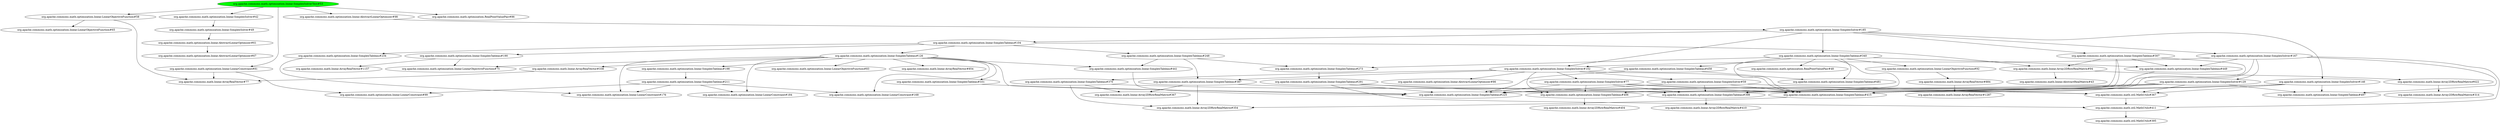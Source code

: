 digraph "cg/org.apache.commons.math.optimization.linear.SimplexSolverTest#53"
{
	"org.apache.commons.math.optimization.linear.SimplexSolverTest#53" [style=filled,fillcolor=green];
	"org.apache.commons.math.optimization.linear.SimplexSolverTest#53" -> "org.apache.commons.math.optimization.linear.LinearObjectiveFunction#58";
	"org.apache.commons.math.optimization.linear.LinearObjectiveFunction#58" -> "org.apache.commons.math.linear.ArrayRealVector#77";
	"org.apache.commons.math.optimization.linear.LinearObjectiveFunction#58" -> "org.apache.commons.math.optimization.linear.LinearObjectiveFunction#65";
	"org.apache.commons.math.optimization.linear.SimplexSolverTest#53" -> "org.apache.commons.math.optimization.linear.LinearConstraint#81";
	"org.apache.commons.math.optimization.linear.LinearConstraint#81" -> "org.apache.commons.math.linear.ArrayRealVector#77";
	"org.apache.commons.math.optimization.linear.LinearConstraint#81" -> "org.apache.commons.math.optimization.linear.LinearConstraint#99";
	"org.apache.commons.math.optimization.linear.SimplexSolverTest#53" -> "org.apache.commons.math.optimization.linear.SimplexSolver#42";
	"org.apache.commons.math.optimization.linear.SimplexSolver#42" -> "org.apache.commons.math.optimization.linear.SimplexSolver#49";
	"org.apache.commons.math.optimization.linear.SimplexSolver#49" -> "org.apache.commons.math.optimization.linear.AbstractLinearOptimizer#61";
	"org.apache.commons.math.optimization.linear.AbstractLinearOptimizer#61" -> "org.apache.commons.math.optimization.linear.AbstractLinearOptimizer#67";
	"org.apache.commons.math.optimization.linear.SimplexSolverTest#53" -> "org.apache.commons.math.optimization.linear.AbstractLinearOptimizer#98";
	"org.apache.commons.math.optimization.linear.AbstractLinearOptimizer#98" -> "org.apache.commons.math.optimization.linear.SimplexSolver#185";
	"org.apache.commons.math.optimization.linear.SimplexSolver#185" -> "org.apache.commons.math.optimization.linear.SimplexTableau#104";
	"org.apache.commons.math.optimization.linear.SimplexTableau#104" -> "org.apache.commons.math.optimization.linear.SimplexTableau#190";
	"org.apache.commons.math.optimization.linear.SimplexTableau#190" -> "org.apache.commons.math.optimization.linear.LinearObjectiveFunction#75";
	"org.apache.commons.math.optimization.linear.SimplexTableau#190" -> "org.apache.commons.math.linear.ArrayRealVector#1157";
	"org.apache.commons.math.optimization.linear.SimplexTableau#104" -> "org.apache.commons.math.optimization.linear.SimplexTableau#234";
	"org.apache.commons.math.optimization.linear.SimplexTableau#234" -> "org.apache.commons.math.optimization.linear.LinearConstraint#176";
	"org.apache.commons.math.optimization.linear.SimplexTableau#104" -> "org.apache.commons.math.optimization.linear.SimplexTableau#126";
	"org.apache.commons.math.optimization.linear.SimplexTableau#126" -> "org.apache.commons.math.optimization.linear.SimplexTableau#198";
	"org.apache.commons.math.optimization.linear.SimplexTableau#198" -> "org.apache.commons.math.optimization.linear.SimplexTableau#211";
	"org.apache.commons.math.optimization.linear.SimplexTableau#211" -> "org.apache.commons.math.optimization.linear.LinearConstraint#184";
	"org.apache.commons.math.optimization.linear.SimplexTableau#211" -> "org.apache.commons.math.optimization.linear.LinearConstraint#168";
	"org.apache.commons.math.optimization.linear.SimplexTableau#211" -> "org.apache.commons.math.optimization.linear.LinearConstraint#176";
	"org.apache.commons.math.optimization.linear.SimplexTableau#211" -> "org.apache.commons.math.optimization.linear.LinearConstraint#99";
	"org.apache.commons.math.optimization.linear.SimplexTableau#126" -> "org.apache.commons.math.optimization.linear.SimplexTableau#225";
	"org.apache.commons.math.optimization.linear.SimplexTableau#126" -> "org.apache.commons.math.optimization.linear.LinearObjectiveFunction#75";
	"org.apache.commons.math.optimization.linear.SimplexTableau#126" -> "org.apache.commons.math.linear.ArrayRealVector#338";
	"org.apache.commons.math.linear.ArrayRealVector#338" -> "org.apache.commons.math.linear.ArrayRealVector#77";
	"org.apache.commons.math.optimization.linear.SimplexTableau#126" -> "org.apache.commons.math.linear.ArrayRealVector#854";
	"org.apache.commons.math.optimization.linear.SimplexTableau#126" -> "org.apache.commons.math.optimization.linear.SimplexTableau#331";
	"org.apache.commons.math.optimization.linear.SimplexTableau#331" -> "org.apache.commons.math.optimization.linear.SimplexTableau#225";
	"org.apache.commons.math.optimization.linear.SimplexTableau#126" -> "org.apache.commons.math.optimization.linear.LinearObjectiveFunction#83";
	"org.apache.commons.math.optimization.linear.SimplexTableau#126" -> "org.apache.commons.math.optimization.linear.LinearConstraint#168";
	"org.apache.commons.math.optimization.linear.SimplexTableau#126" -> "org.apache.commons.math.optimization.linear.LinearConstraint#184";
	"org.apache.commons.math.optimization.linear.SimplexTableau#126" -> "org.apache.commons.math.optimization.linear.LinearConstraint#176";
	"org.apache.commons.math.optimization.linear.SimplexTableau#126" -> "org.apache.commons.math.optimization.linear.SimplexTableau#441";
	"org.apache.commons.math.optimization.linear.SimplexTableau#441" -> "org.apache.commons.math.optimization.linear.SimplexTableau#225";
	"org.apache.commons.math.optimization.linear.SimplexTableau#104" -> "org.apache.commons.math.linear.Array2DRowRealMatrix#94";
	"org.apache.commons.math.linear.Array2DRowRealMatrix#94" -> "org.apache.commons.math.linear.AbstractRealMatrix#43";
	"org.apache.commons.math.linear.Array2DRowRealMatrix#94" -> "org.apache.commons.math.linear.Array2DRowRealMatrix#622";
	"org.apache.commons.math.linear.Array2DRowRealMatrix#622" -> "org.apache.commons.math.linear.Array2DRowRealMatrix#314";
	"org.apache.commons.math.optimization.linear.SimplexTableau#104" -> "org.apache.commons.math.optimization.linear.SimplexTableau#248";
	"org.apache.commons.math.optimization.linear.SimplexTableau#248" -> "org.apache.commons.math.optimization.linear.SimplexTableau#441";
	"org.apache.commons.math.optimization.linear.SimplexTableau#248" -> "org.apache.commons.math.optimization.linear.SimplexTableau#273";
	"org.apache.commons.math.optimization.linear.SimplexTableau#273" -> "org.apache.commons.math.optimization.linear.SimplexTableau#291";
	"org.apache.commons.math.optimization.linear.SimplexTableau#291" -> "org.apache.commons.math.optimization.linear.SimplexTableau#225";
	"org.apache.commons.math.optimization.linear.SimplexTableau#291" -> "org.apache.commons.math.optimization.linear.SimplexTableau#406";
	"org.apache.commons.math.optimization.linear.SimplexTableau#406" -> "org.apache.commons.math.linear.Array2DRowRealMatrix#404";
	"org.apache.commons.math.optimization.linear.SimplexTableau#291" -> "org.apache.commons.math.optimization.linear.SimplexTableau#415";
	"org.apache.commons.math.optimization.linear.SimplexTableau#415" -> "org.apache.commons.math.linear.Array2DRowRealMatrix#354";
	"org.apache.commons.math.optimization.linear.SimplexTableau#291" -> "org.apache.commons.math.util.MathUtils#411";
	"org.apache.commons.math.util.MathUtils#411" -> "org.apache.commons.math.util.MathUtils#395";
	"org.apache.commons.math.optimization.linear.SimplexTableau#248" -> "org.apache.commons.math.optimization.linear.SimplexTableau#387";
	"org.apache.commons.math.optimization.linear.SimplexTableau#387" -> "org.apache.commons.math.optimization.linear.SimplexTableau#398";
	"org.apache.commons.math.optimization.linear.SimplexTableau#398" -> "org.apache.commons.math.linear.Array2DRowRealMatrix#410";
	"org.apache.commons.math.optimization.linear.SimplexTableau#387" -> "org.apache.commons.math.linear.Array2DRowRealMatrix#354";
	"org.apache.commons.math.optimization.linear.SimplexTableau#387" -> "org.apache.commons.math.linear.Array2DRowRealMatrix#367";
	"org.apache.commons.math.optimization.linear.SimplexSolver#185" -> "org.apache.commons.math.optimization.linear.SimplexSolver#167";
	"org.apache.commons.math.optimization.linear.SimplexSolver#167" -> "org.apache.commons.math.optimization.linear.SimplexTableau#497";
	"org.apache.commons.math.optimization.linear.SimplexSolver#167" -> "org.apache.commons.math.optimization.linear.SimplexSolver#129";
	"org.apache.commons.math.optimization.linear.SimplexSolver#129" -> "org.apache.commons.math.optimization.linear.SimplexTableau#497";
	"org.apache.commons.math.optimization.linear.SimplexSolver#129" -> "org.apache.commons.math.optimization.linear.SimplexTableau#225";
	"org.apache.commons.math.optimization.linear.SimplexSolver#129" -> "org.apache.commons.math.optimization.linear.SimplexTableau#398";
	"org.apache.commons.math.optimization.linear.SimplexSolver#129" -> "org.apache.commons.math.optimization.linear.SimplexTableau#415";
	"org.apache.commons.math.optimization.linear.SimplexSolver#129" -> "org.apache.commons.math.util.MathUtils#367";
	"org.apache.commons.math.util.MathUtils#367" -> "org.apache.commons.math.util.MathUtils#411";
	"org.apache.commons.math.optimization.linear.SimplexSolver#167" -> "org.apache.commons.math.optimization.linear.SimplexSolver#102";
	"org.apache.commons.math.optimization.linear.SimplexSolver#102" -> "org.apache.commons.math.optimization.linear.AbstractLinearOptimizer#86";
	"org.apache.commons.math.optimization.linear.SimplexSolver#102" -> "org.apache.commons.math.optimization.linear.SimplexSolver#59";
	"org.apache.commons.math.optimization.linear.SimplexSolver#59" -> "org.apache.commons.math.optimization.linear.SimplexTableau#225";
	"org.apache.commons.math.optimization.linear.SimplexSolver#59" -> "org.apache.commons.math.optimization.linear.SimplexTableau#398";
	"org.apache.commons.math.optimization.linear.SimplexSolver#59" -> "org.apache.commons.math.optimization.linear.SimplexTableau#415";
	"org.apache.commons.math.optimization.linear.SimplexSolver#59" -> "org.apache.commons.math.util.MathUtils#367";
	"org.apache.commons.math.optimization.linear.SimplexSolver#102" -> "org.apache.commons.math.optimization.linear.SimplexSolver#77";
	"org.apache.commons.math.optimization.linear.SimplexSolver#77" -> "org.apache.commons.math.optimization.linear.SimplexTableau#225";
	"org.apache.commons.math.optimization.linear.SimplexSolver#77" -> "org.apache.commons.math.optimization.linear.SimplexTableau#406";
	"org.apache.commons.math.optimization.linear.SimplexSolver#77" -> "org.apache.commons.math.optimization.linear.SimplexTableau#398";
	"org.apache.commons.math.optimization.linear.SimplexSolver#77" -> "org.apache.commons.math.optimization.linear.SimplexTableau#415";
	"org.apache.commons.math.optimization.linear.SimplexSolver#77" -> "org.apache.commons.math.util.MathUtils#367";
	"org.apache.commons.math.optimization.linear.SimplexSolver#102" -> "org.apache.commons.math.optimization.linear.SimplexTableau#415";
	"org.apache.commons.math.optimization.linear.SimplexSolver#102" -> "org.apache.commons.math.optimization.linear.SimplexTableau#370";
	"org.apache.commons.math.optimization.linear.SimplexTableau#370" -> "org.apache.commons.math.optimization.linear.SimplexTableau#398";
	"org.apache.commons.math.optimization.linear.SimplexTableau#370" -> "org.apache.commons.math.linear.Array2DRowRealMatrix#354";
	"org.apache.commons.math.optimization.linear.SimplexTableau#370" -> "org.apache.commons.math.linear.Array2DRowRealMatrix#367";
	"org.apache.commons.math.optimization.linear.SimplexSolver#102" -> "org.apache.commons.math.optimization.linear.SimplexTableau#406";
	"org.apache.commons.math.optimization.linear.SimplexSolver#102" -> "org.apache.commons.math.optimization.linear.SimplexTableau#387";
	"org.apache.commons.math.optimization.linear.SimplexSolver#167" -> "org.apache.commons.math.optimization.linear.SimplexTableau#449";
	"org.apache.commons.math.optimization.linear.SimplexTableau#449" -> "org.apache.commons.math.optimization.linear.SimplexTableau#398";
	"org.apache.commons.math.optimization.linear.SimplexSolver#167" -> "org.apache.commons.math.optimization.linear.SimplexTableau#415";
	"org.apache.commons.math.optimization.linear.SimplexSolver#167" -> "org.apache.commons.math.util.MathUtils#411";
	"org.apache.commons.math.optimization.linear.SimplexSolver#185" -> "org.apache.commons.math.optimization.linear.SimplexTableau#307";
	"org.apache.commons.math.optimization.linear.SimplexTableau#307" -> "org.apache.commons.math.optimization.linear.SimplexTableau#398";
	"org.apache.commons.math.optimization.linear.SimplexTableau#307" -> "org.apache.commons.math.optimization.linear.SimplexTableau#406";
	"org.apache.commons.math.optimization.linear.SimplexTableau#307" -> "org.apache.commons.math.optimization.linear.SimplexTableau#415";
	"org.apache.commons.math.optimization.linear.SimplexTableau#307" -> "org.apache.commons.math.optimization.linear.SimplexTableau#449";
	"org.apache.commons.math.optimization.linear.SimplexTableau#307" -> "org.apache.commons.math.linear.Array2DRowRealMatrix#94";
	"org.apache.commons.math.optimization.linear.SimplexSolver#185" -> "org.apache.commons.math.optimization.linear.SimplexSolver#146";
	"org.apache.commons.math.optimization.linear.SimplexSolver#146" -> "org.apache.commons.math.optimization.linear.SimplexTableau#497";
	"org.apache.commons.math.optimization.linear.SimplexSolver#146" -> "org.apache.commons.math.optimization.linear.SimplexTableau#225";
	"org.apache.commons.math.optimization.linear.SimplexSolver#146" -> "org.apache.commons.math.optimization.linear.SimplexTableau#398";
	"org.apache.commons.math.optimization.linear.SimplexSolver#146" -> "org.apache.commons.math.optimization.linear.SimplexTableau#415";
	"org.apache.commons.math.optimization.linear.SimplexSolver#146" -> "org.apache.commons.math.util.MathUtils#367";
	"org.apache.commons.math.optimization.linear.SimplexSolver#185" -> "org.apache.commons.math.optimization.linear.SimplexSolver#102";
	"org.apache.commons.math.optimization.linear.SimplexSolver#185" -> "org.apache.commons.math.optimization.linear.SimplexTableau#340";
	"org.apache.commons.math.optimization.linear.SimplexTableau#340" -> "org.apache.commons.math.optimization.linear.SimplexTableau#481";
	"org.apache.commons.math.optimization.linear.SimplexTableau#340" -> "org.apache.commons.math.optimization.linear.SimplexTableau#458";
	"org.apache.commons.math.optimization.linear.SimplexTableau#458" -> "org.apache.commons.math.optimization.linear.SimplexTableau#225";
	"org.apache.commons.math.optimization.linear.SimplexTableau#458" -> "org.apache.commons.math.optimization.linear.SimplexTableau#481";
	"org.apache.commons.math.optimization.linear.SimplexTableau#340" -> "org.apache.commons.math.optimization.linear.SimplexTableau#273";
	"org.apache.commons.math.optimization.linear.SimplexTableau#340" -> "org.apache.commons.math.optimization.linear.SimplexTableau#225";
	"org.apache.commons.math.optimization.linear.SimplexTableau#340" -> "org.apache.commons.math.optimization.linear.SimplexTableau#449";
	"org.apache.commons.math.optimization.linear.SimplexTableau#340" -> "org.apache.commons.math.optimization.linear.SimplexTableau#415";
	"org.apache.commons.math.optimization.linear.SimplexTableau#340" -> "org.apache.commons.math.optimization.linear.LinearObjectiveFunction#92";
	"org.apache.commons.math.optimization.linear.LinearObjectiveFunction#92" -> "org.apache.commons.math.linear.ArrayRealVector#884";
	"org.apache.commons.math.linear.ArrayRealVector#884" -> "org.apache.commons.math.linear.ArrayRealVector#1287";
	"org.apache.commons.math.optimization.linear.SimplexTableau#340" -> "org.apache.commons.math.optimization.RealPointValuePair#48";
	"org.apache.commons.math.optimization.linear.SimplexSolverTest#53" -> "org.apache.commons.math.optimization.RealPointValuePair#86";
}
